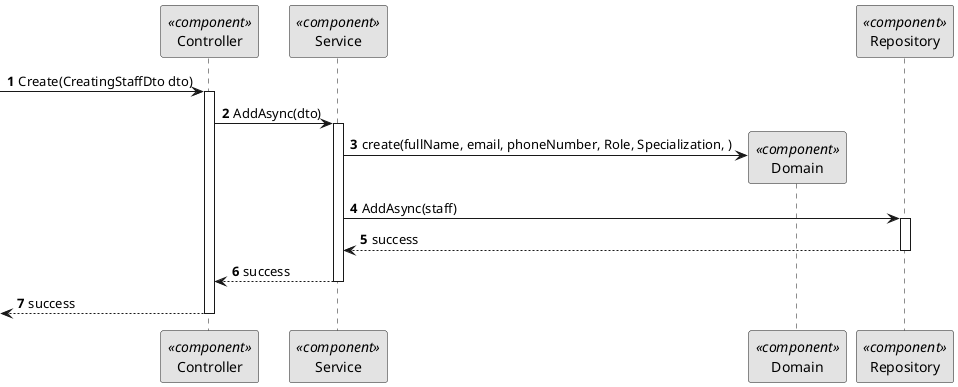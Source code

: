 @startuml 5.1.1
skinparam monochrome true
skinparam packageStyle rectangle
skinparam shadowing false

autonumber

participant "Controller" as CTRL <<component>>
participant "Service" as SERV <<component>>
participant "Domain" as DOM <<component>>
participant "Repository" as REPO <<component>>

-> CTRL: Create(CreatingStaffDto dto)
activate CTRL
CTRL -> SERV: AddAsync(dto)
activate SERV
SERV -> DOM**: create(fullName, email, phoneNumber, Role, Specialization, )
SERV -> REPO: AddAsync(staff)
activate REPO
REPO --> SERV: success
deactivate REPO
SERV --> CTRL: success
deactivate SERV
<--- CTRL : success
deactivate CTRL



@enduml
